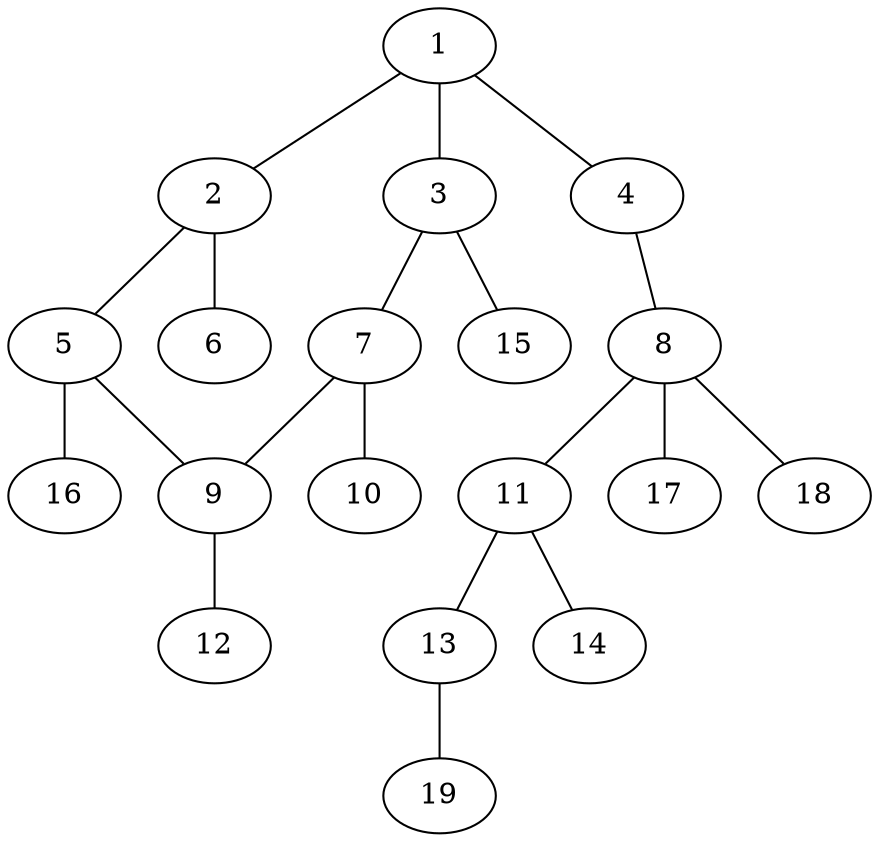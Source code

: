 graph molecule_778 {
	1	 [chem=C];
	2	 [chem=C];
	1 -- 2	 [valence=2];
	3	 [chem=C];
	1 -- 3	 [valence=1];
	4	 [chem=O];
	1 -- 4	 [valence=1];
	5	 [chem=C];
	2 -- 5	 [valence=1];
	6	 [chem=Cl];
	2 -- 6	 [valence=1];
	7	 [chem=C];
	3 -- 7	 [valence=2];
	15	 [chem=H];
	3 -- 15	 [valence=1];
	8	 [chem=C];
	4 -- 8	 [valence=1];
	9	 [chem=C];
	5 -- 9	 [valence=2];
	16	 [chem=H];
	5 -- 16	 [valence=1];
	7 -- 9	 [valence=1];
	10	 [chem=Cl];
	7 -- 10	 [valence=1];
	11	 [chem=C];
	8 -- 11	 [valence=1];
	17	 [chem=H];
	8 -- 17	 [valence=1];
	18	 [chem=H];
	8 -- 18	 [valence=1];
	12	 [chem=Cl];
	9 -- 12	 [valence=1];
	13	 [chem=O];
	11 -- 13	 [valence=1];
	14	 [chem=O];
	11 -- 14	 [valence=2];
	19	 [chem=H];
	13 -- 19	 [valence=1];
}
